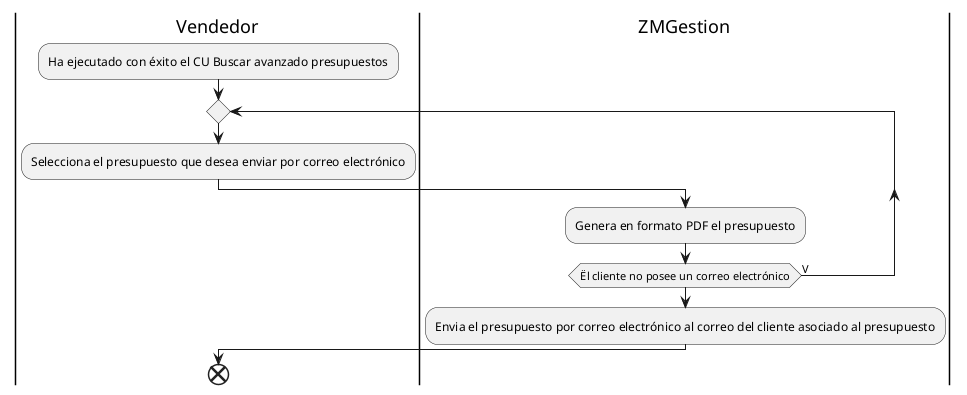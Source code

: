 @startuml enviarPresupuestoEmail
|Vendedor|
:Ha ejecutado con éxito el CU Buscar avanzado presupuestos;
repeat
:Selecciona el presupuesto que desea enviar por correo electrónico;
|ZMGestion|
:Genera en formato PDF el presupuesto;
repeat while(Ël cliente no posee un correo electrónico) is (V)
:Envia el presupuesto por correo electrónico al correo del cliente asociado al presupuesto;
|Vendedor|
end
@enduml